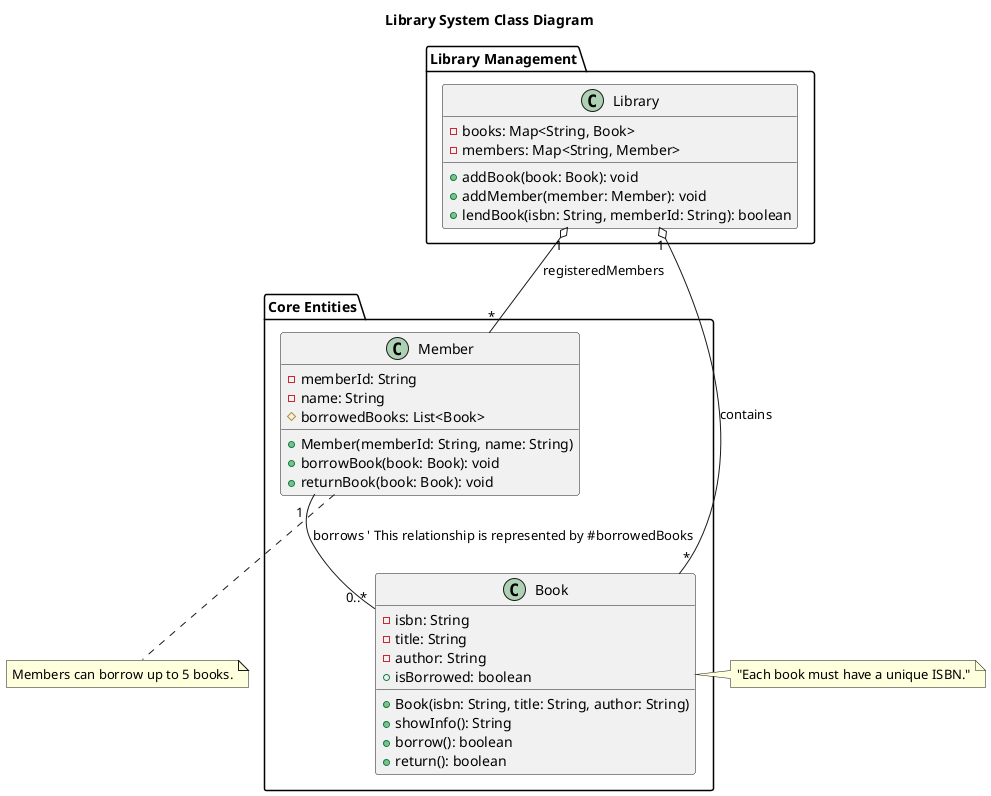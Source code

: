 'TODO Bölüm 3: Farklı Diyagram Türlerini PlantUML ile Oluşturma

'! 3.1. Sınıf Diyagramları (@startxuml ... @endxuml veya @startxclass ... @endxclass)

'* Sınıf Tanımlama:
'  class ClassName
'  abstract class AbstractClassName
'  interface InterfaceName
'  enum EnumName

'* Özellikler (Attributes):
'  ClassName : fieldName
'  ClassName : +publicField: Type
'  ClassName : -privateField: String = "default"
'  ClassName : #protectedField
'  ClassName : {static} staticField
'  ClassName : {abstract} abstractField (nadiren kullanılır, metotlar için daha yaygın)

'* Metotlar (Methods):
'  ClassName : methodName()
'  ClassName : +publicMethod(param1: Type, param2: Type): ReturnType
'  ClassName : -privateMethod()
'  ClassName : {static} staticMethod()
'  ClassName : {abstract} abstractMethod()

'* İlişkiler:
'? Genelleştirme (Kalıtım): 
'  - SuperClass <|-- SubClass veya SubClass --|> SuperClass
'? Gerçekleştirme (Implementation):
'  - Interface <|.. RealizingClass veya RealizingClass ..|> Interface
'? İlişkilendirme (Association):
'  1- Class1 -- Class2 (Belirtilmemiş)
'  2- Class1 "1" -- "0..*" Class2 : associationName (Çokluk ve isim ile)
'  3- Class1 --> Class2 (Yönlü)
'  4- Class1 -> Class2 (Yönlü, genellikle daha güçlü bir ilişkiyi veya navigasyonu ifade eder)
'? Toplama (Aggregation):
'  Whole o-- Part
'? Birleşim (Composition):
'  Whole *-- Part
'? Bağımlılık: 
'  Client ..> Supplier veya Client ..|> Supplier (eski gösterim)

'* Notlar:
'  note "Bu önemli bir sınıftır." as N1 ClassName .. N1

'* Örnek Sınıf Diyagramı:

@startuml Library_System_Class_Diagram
title Library System Class Diagram
skinparam classAttributeIconSize 0 'Hide property icons (optional)

package "Core Entities" {
    class Book {
        -isbn: String
        -title: String
        -author: String
        +isBorrowed: boolean
        +Book(isbn: String, title: String, author: String)
        +showInfo(): String
        +borrow(): boolean
        +return(): boolean
    }

    class Member {
        -memberId: String
        -name: String
        #borrowedBooks: List<Book>
        +Member(memberId: String, name: String)
        +borrowBook(book: Book): void
        +returnBook(book: Book): void
    }
}

package "Library Management" {
    class Library {
        -books: Map<String, Book>
        -members: Map<String, Member>
        +addBook(book: Book): void
        +addMember(member: Member): void
        +lendBook(isbn: String, memberId: String): boolean
    }
}

' Relationships
Library "1" o-- "*" Book : contains
Library "1" o-- "*" Member : registeredMembers

Member "1" -- "0..*" Book : borrows ' This relationship is represented by #borrowedBooks

' Dependency example (optional)
' Library ..> PaymentSystem : uses (If there's a paid service in the library)

note right of Book : "Each book must have a unique ISBN."
note "Members can borrow up to 5 books." as MemberNote
Member .. MemberNote

@enduml

'! 3.2. Bileşen Diyagramları (@startxuml ... @endxuml veya @startxcomponent ... @endxcomponent)

'* Bileşen Tanımlama:
'  component ComponentName
'  [ComponentName] (Alternatif gösterim)
'  component "Long Component Name" as C1

'* Arayüz (Interface):
'  interface InterfaceName
'  () InterfaceName (Lolipop gösterimi için)

'* Portlar: Bileşenin dış dünya ile etkileşim noktaları.
'  [Component] - [portName] (kare port)

'* İlişkiler:
'? Sağlanan Arayüz (Provided Interface): Bileşenin bir arayüzü sunduğunu gösterir.
'  1- Component --() InterfaceName (Bileşenden lolipop ile arayüze)
'  2- Component -|> InterfaceName (Eğer arayüzü doğrudan implemente ediyorsa)
'? Gereken Arayüz (Required Interface / Dependency): Bileşenin başka bir arayüze ihtiyaç duyduğunu gösterir.
'  1- Component --( InterfaceName (Yarım daire ile)
'  2- Component ..> InterfaceName (Bağımlılık oku)
'? Bağlayıcı (Connector): Portlar veya arayüzler arasında. port1 -- port2

'* Artifacts: Bileşenin fiziksel bir tezahürü (örn: .jar, .dll, .exe).
'  artifact "app.jar"
'  ComponentName <.. artifact (Bileşen artifact'i manifest eder)

'* Örnek Bileşen Diyagramı:

@startuml E-Commerce_System_Components
title E-Commerce System Components

skinparam componentStyle uml2

package "Web Interface" {
  [UserInterface] as UI
  [OrderForm]
}

package "Business Logic" {
  component OrderService {
    port orderPort
  }
  [ProductCatalogService]
  [PaymentService]
}

package "Data Access" {
  database Database
}

' Interfaces
interface IOrder
interface IProductCatalog
interface IPayment

' Relationships
UI --> OrderForm
OrderForm --> OrderService : (orderPort)

OrderService --() IOrder : provides
OrderService ..> IProductCatalog : uses
OrderService ..> IPayment : uses

ProductCatalogService --() IProductCatalog
PaymentService --() IPayment

OrderService ..> Database
ProductCatalogService ..> Database

artifact "WebApp.war" as webArtifact
artifact "BusinessLogic.jar" as bizArtifact

[UserInterface] . webArtifact
[OrderForm] . webArtifact
OrderService <.. bizArtifact

@enduml

'! 3.3. Durum Diyagramları (State Machine Diagrams) (@startxuml ... @endxuml veya @startxstate ... @endxstate)

'* Durum (State):
'  1- state StateName
'  2- state "Uzun Durum Adı" as S1
'  3- [*]: Başlangıç durumu (initial state)
'? 4- state StateName { ... }: İç içe durumlar veya giriş/çıkış/iç eylemler
'  - entry / eylem
'  - exit / eylem
'  - StateName : içEylem()

'* Geçiş (Transition):
'? 1- State1 --> State2 : event [guard] / action
'  - event: Geçişi tetikleyen olay.
'  - [guard]: Geçişin gerçekleşmesi için sağlanması gereken koşul (köşeli parantez içinde).
'  - / action: Geçiş sırasında gerçekleştirilecek eylem.

'* Seçim (Choice Pseudo-state):
'  - state choice <<choice>>
'  - State1 --> choice
'  - choice --> State2 : [koşul1]
'  - choice --> State3 : [koşul2]

'* Birleşme/Çatallanma (Join/Fork Pseudo-state):
'  - state fork_state <<fork>>
'  - state join_state <<join>>
'  - Paralel durumlar için kullanılır.

'* Geçmiş Durumları (History States): 
'  - state H (shallow history), state H* (deep history)

'* Örnek Durum Diyagramı (Sipariş Durumları):

@startuml Order_State_Machine
title Order State Machine

[*] --> Pending : Order Created

state Pending {
  Pending : Awaiting Verification
  Pending --> Approved : Payment Successful [valid payment] / Check Inventory
  Pending --> Canceled : Payment Failed / Notify Customer
}

state Approved {
  Approved --> Processing : Inventory Available / Gather Items
  Approved --> Canceled : Out of Stock / Notify Customer
}

Processing --> Shipped : Items Packaged / Hand to Shipping Company
Shipped --> Delivered : Package Received / Send Notification
Delivered --> Completed

Canceled --> [*]
Completed --> [*]

note right of Pending
  Customer payment
  is being verified.
end note
@enduml

'! 3.4. Sıralama Diyagramları (@startxuml ... @endxuml veya @startxsequence ... @endxsequence)

'* Katılımcı (Participant):
'  - participant ParticipantName
'  - actor ActorName
'  - boundary BoundaryName
'  - control ControlName
'  - entity EntityName
'  - database DatabaseName
'  - collections CollectionsName

'* Mesajlar:
'  - A -> B : messageText (Senkron mesaj)
'  - A ->> B : messageText (Senkron mesaj, daha belirgin ok)
'  - A ->* B : messageText (Asenkron mesaj)
'  - A -\ B : messageText (Asenkron mesaj, eski gösterim)
'  - A // B : messageText (Asenkron mesaj, daha yeni gösterim)
'  - B --> A : replyText (Yanıt mesajı)
'  - B -->> A : replyText (Yanıt mesajı, daha belirgin)

'* Aktivasyon/Deaktivasyon:
'  - activate ParticipantName
'  - deactivate ParticipantName
'  - Mesaj gönderildiğinde otomatik aktivasyon için: A -> B++ : message (B aktive olur)
'  - Yanıt döndüğünde otomatik deaktivasyon için: B -->> A-- : reply (B deaktive olur)

'* Notlar: 
'  - note left of A : Bu önemli bir adımdır.

'* Etkileşim Parçacıkları:
'  - alt successful case ... else failure case ... end
'  - opt optional step ... end
'  - loop 10 times ... end
'  - par ... and ... end
'  - ref Over S1, S2 : Referans Diyagram Adı

'* Oluşturma/Yok Etme:
'  - create ParticipantName
'  - A -> ParticipantName : <<create>>
'  - destroy ParticipantName

'* Gecikmeler:
'  - ... 5 minutes later ... 

'* Örnek Sıralama Diyagramı (Kullanıcı Girişi):

@startuml User_Login_Sequence_Diagram
title User Login Sequence Diagram

actor User as U
participant "Web Interface" as UI
participant "Auth Service" as AuthSvc
database "User Database" as DB

autonumber "<b>[00]"

U -> UI ++ : Enters username, password
UI -> AuthSvc ++ : login(username, password)
AuthSvc -> DB ++ : getUser(username)
DB -->> AuthSvc -- : userData / null

alt userData != null AND passwordCorrect
    AuthSvc -> AuthSvc : generateToken()
    AuthSvc -->> UI -- : successToken
    UI -->> U -- : Login Successful
else Other Cases
    AuthSvc -->> UI -- : errorMessage
    UI -->> U -- : Login Failed
end
@enduml